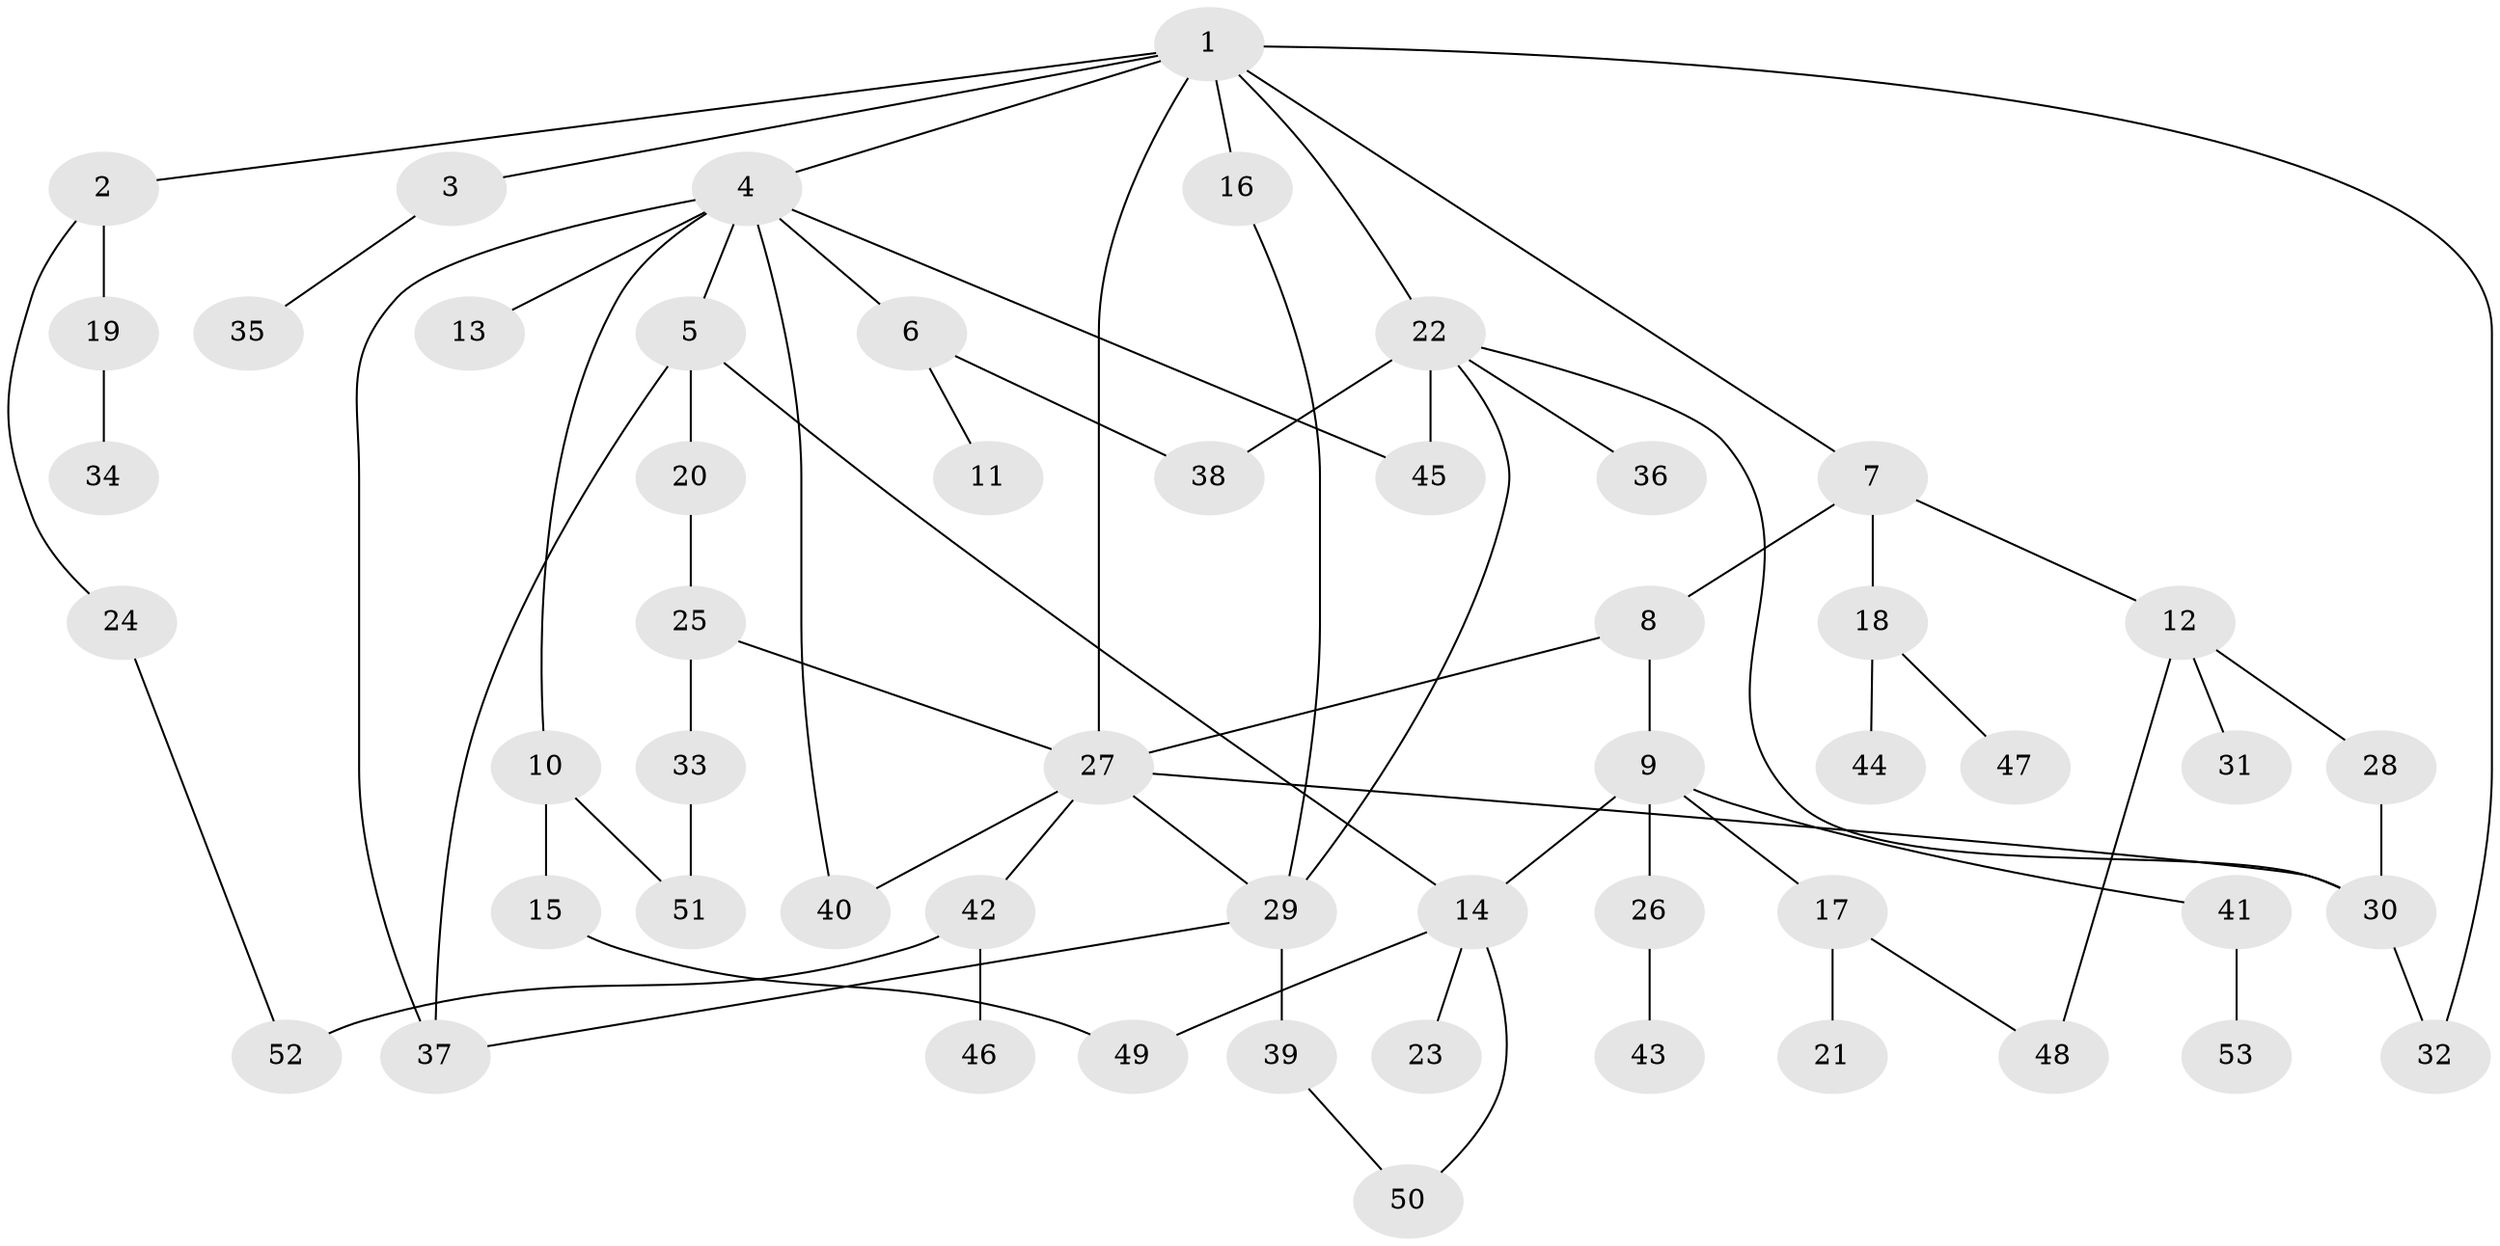 // Generated by graph-tools (version 1.1) at 2025/01/03/09/25 03:01:02]
// undirected, 53 vertices, 70 edges
graph export_dot {
graph [start="1"]
  node [color=gray90,style=filled];
  1;
  2;
  3;
  4;
  5;
  6;
  7;
  8;
  9;
  10;
  11;
  12;
  13;
  14;
  15;
  16;
  17;
  18;
  19;
  20;
  21;
  22;
  23;
  24;
  25;
  26;
  27;
  28;
  29;
  30;
  31;
  32;
  33;
  34;
  35;
  36;
  37;
  38;
  39;
  40;
  41;
  42;
  43;
  44;
  45;
  46;
  47;
  48;
  49;
  50;
  51;
  52;
  53;
  1 -- 2;
  1 -- 3;
  1 -- 4;
  1 -- 7;
  1 -- 16;
  1 -- 22;
  1 -- 32;
  1 -- 27;
  2 -- 19;
  2 -- 24;
  3 -- 35;
  4 -- 5;
  4 -- 6;
  4 -- 10;
  4 -- 13;
  4 -- 40;
  4 -- 45;
  4 -- 37;
  5 -- 14;
  5 -- 20;
  5 -- 37;
  6 -- 11;
  6 -- 38;
  7 -- 8;
  7 -- 12;
  7 -- 18;
  8 -- 9;
  8 -- 27;
  9 -- 17;
  9 -- 26;
  9 -- 41;
  9 -- 14;
  10 -- 15;
  10 -- 51;
  12 -- 28;
  12 -- 31;
  12 -- 48;
  14 -- 23;
  14 -- 49;
  14 -- 50;
  15 -- 49;
  16 -- 29;
  17 -- 21;
  17 -- 48;
  18 -- 44;
  18 -- 47;
  19 -- 34;
  20 -- 25;
  22 -- 36;
  22 -- 38;
  22 -- 45;
  22 -- 30;
  22 -- 29;
  24 -- 52;
  25 -- 27;
  25 -- 33;
  26 -- 43;
  27 -- 29;
  27 -- 30;
  27 -- 42;
  27 -- 40;
  28 -- 30;
  29 -- 39;
  29 -- 37;
  30 -- 32;
  33 -- 51;
  39 -- 50;
  41 -- 53;
  42 -- 46;
  42 -- 52;
}
